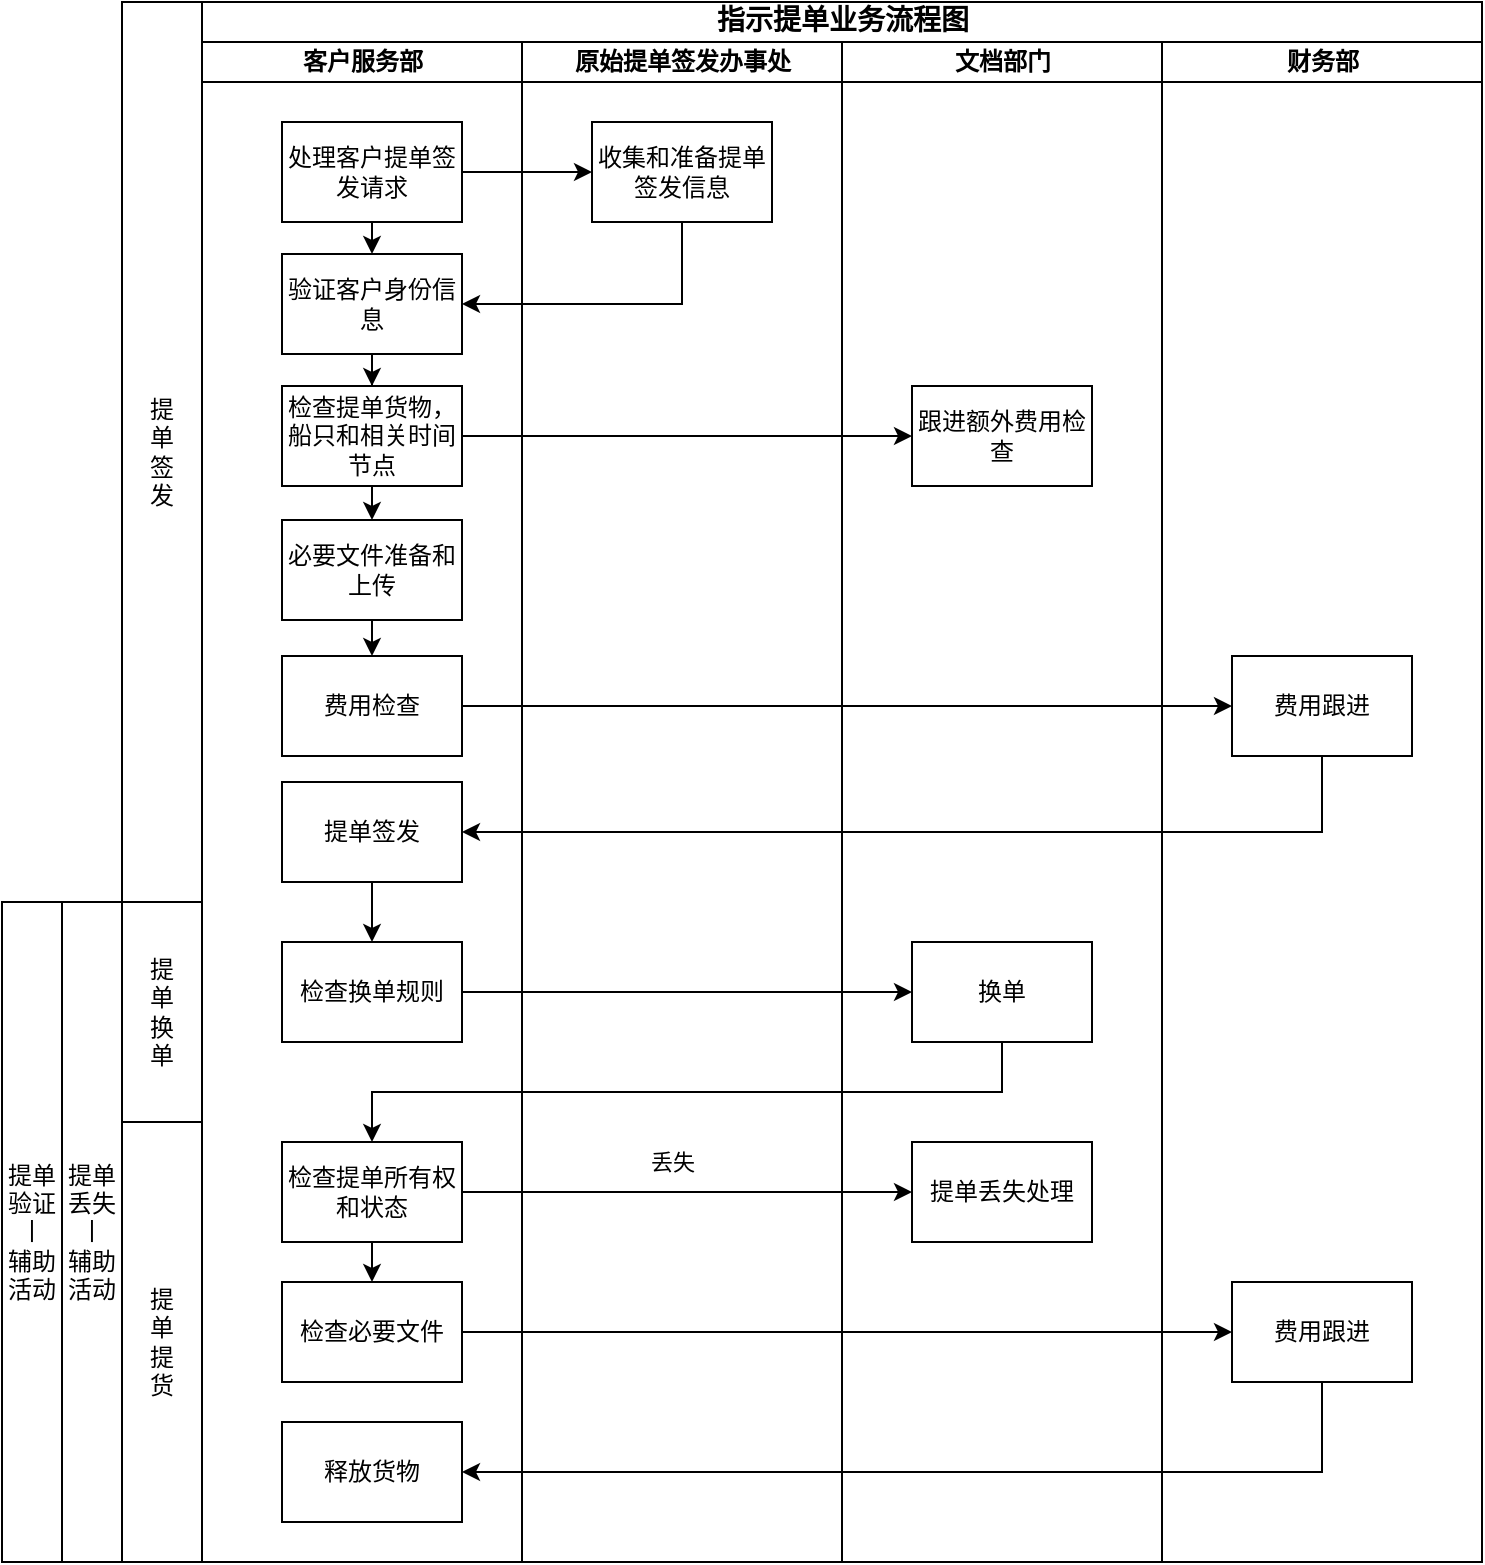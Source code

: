 <mxfile version="22.1.4" type="github">
  <diagram name="Page-1" id="74e2e168-ea6b-b213-b513-2b3c1d86103e">
    <mxGraphModel dx="1674" dy="758" grid="1" gridSize="10" guides="1" tooltips="1" connect="1" arrows="1" fold="1" page="1" pageScale="1" pageWidth="1100" pageHeight="850" background="none" math="0" shadow="0">
      <root>
        <mxCell id="0" />
        <mxCell id="1" parent="0" />
        <mxCell id="77e6c97f196da883-1" value="&lt;font style=&quot;font-size: 14px;&quot;&gt;指示提单业务流程图&lt;/font&gt;" style="swimlane;html=1;childLayout=stackLayout;startSize=20;rounded=0;shadow=0;labelBackgroundColor=none;strokeWidth=1;fontFamily=Verdana;fontSize=8;align=center;" parent="1" vertex="1">
          <mxGeometry x="140" y="40" width="640" height="780" as="geometry" />
        </mxCell>
        <mxCell id="77e6c97f196da883-2" value="客户服务部" style="swimlane;html=1;startSize=20;" parent="77e6c97f196da883-1" vertex="1">
          <mxGeometry y="20" width="160" height="760" as="geometry" />
        </mxCell>
        <mxCell id="OBNNiQf-UC6Pk9q9LJvw-6" style="edgeStyle=orthogonalEdgeStyle;rounded=0;orthogonalLoop=1;jettySize=auto;html=1;exitX=0.5;exitY=1;exitDx=0;exitDy=0;entryX=0.5;entryY=0;entryDx=0;entryDy=0;" parent="77e6c97f196da883-2" source="OBNNiQf-UC6Pk9q9LJvw-1" target="OBNNiQf-UC6Pk9q9LJvw-5" edge="1">
          <mxGeometry relative="1" as="geometry" />
        </mxCell>
        <mxCell id="OBNNiQf-UC6Pk9q9LJvw-1" value="处理客户提单签发请求" style="rounded=0;whiteSpace=wrap;html=1;" parent="77e6c97f196da883-2" vertex="1">
          <mxGeometry x="40" y="40" width="90" height="50" as="geometry" />
        </mxCell>
        <mxCell id="OBNNiQf-UC6Pk9q9LJvw-9" style="edgeStyle=orthogonalEdgeStyle;rounded=0;orthogonalLoop=1;jettySize=auto;html=1;exitX=0.5;exitY=1;exitDx=0;exitDy=0;" parent="77e6c97f196da883-2" source="OBNNiQf-UC6Pk9q9LJvw-5" target="OBNNiQf-UC6Pk9q9LJvw-8" edge="1">
          <mxGeometry relative="1" as="geometry" />
        </mxCell>
        <mxCell id="OBNNiQf-UC6Pk9q9LJvw-5" value="验证客户身份信息" style="rounded=0;whiteSpace=wrap;html=1;" parent="77e6c97f196da883-2" vertex="1">
          <mxGeometry x="40" y="106" width="90" height="50" as="geometry" />
        </mxCell>
        <mxCell id="OBNNiQf-UC6Pk9q9LJvw-13" style="edgeStyle=orthogonalEdgeStyle;rounded=0;orthogonalLoop=1;jettySize=auto;html=1;exitX=0.5;exitY=1;exitDx=0;exitDy=0;entryX=0.5;entryY=0;entryDx=0;entryDy=0;" parent="77e6c97f196da883-2" source="OBNNiQf-UC6Pk9q9LJvw-8" target="OBNNiQf-UC6Pk9q9LJvw-12" edge="1">
          <mxGeometry relative="1" as="geometry" />
        </mxCell>
        <mxCell id="OBNNiQf-UC6Pk9q9LJvw-8" value="检查提单货物，船只和相关时间节点" style="rounded=0;whiteSpace=wrap;html=1;" parent="77e6c97f196da883-2" vertex="1">
          <mxGeometry x="40" y="172" width="90" height="50" as="geometry" />
        </mxCell>
        <mxCell id="OBNNiQf-UC6Pk9q9LJvw-15" style="edgeStyle=orthogonalEdgeStyle;rounded=0;orthogonalLoop=1;jettySize=auto;html=1;exitX=0.5;exitY=1;exitDx=0;exitDy=0;entryX=0.5;entryY=0;entryDx=0;entryDy=0;" parent="77e6c97f196da883-2" source="OBNNiQf-UC6Pk9q9LJvw-12" target="OBNNiQf-UC6Pk9q9LJvw-14" edge="1">
          <mxGeometry relative="1" as="geometry" />
        </mxCell>
        <mxCell id="OBNNiQf-UC6Pk9q9LJvw-12" value="必要文件准备和上传" style="rounded=0;whiteSpace=wrap;html=1;" parent="77e6c97f196da883-2" vertex="1">
          <mxGeometry x="40" y="239" width="90" height="50" as="geometry" />
        </mxCell>
        <mxCell id="OBNNiQf-UC6Pk9q9LJvw-14" value="费用检查" style="rounded=0;whiteSpace=wrap;html=1;" parent="77e6c97f196da883-2" vertex="1">
          <mxGeometry x="40" y="307" width="90" height="50" as="geometry" />
        </mxCell>
        <mxCell id="6bvnDMSqNQKq__3f3zK5-22" style="edgeStyle=orthogonalEdgeStyle;rounded=0;orthogonalLoop=1;jettySize=auto;html=1;exitX=0.5;exitY=1;exitDx=0;exitDy=0;entryX=0.5;entryY=0;entryDx=0;entryDy=0;" parent="77e6c97f196da883-2" source="OBNNiQf-UC6Pk9q9LJvw-18" target="6bvnDMSqNQKq__3f3zK5-20" edge="1">
          <mxGeometry relative="1" as="geometry" />
        </mxCell>
        <mxCell id="OBNNiQf-UC6Pk9q9LJvw-18" value="提单签发" style="rounded=0;whiteSpace=wrap;html=1;" parent="77e6c97f196da883-2" vertex="1">
          <mxGeometry x="40" y="370" width="90" height="50" as="geometry" />
        </mxCell>
        <mxCell id="6bvnDMSqNQKq__3f3zK5-8" style="edgeStyle=orthogonalEdgeStyle;rounded=0;orthogonalLoop=1;jettySize=auto;html=1;exitX=0.5;exitY=1;exitDx=0;exitDy=0;entryX=0.5;entryY=0;entryDx=0;entryDy=0;" parent="77e6c97f196da883-2" source="OBNNiQf-UC6Pk9q9LJvw-20" target="6bvnDMSqNQKq__3f3zK5-6" edge="1">
          <mxGeometry relative="1" as="geometry" />
        </mxCell>
        <mxCell id="OBNNiQf-UC6Pk9q9LJvw-20" value="检查提单所有权和状态" style="rounded=0;whiteSpace=wrap;html=1;" parent="77e6c97f196da883-2" vertex="1">
          <mxGeometry x="40" y="550" width="90" height="50" as="geometry" />
        </mxCell>
        <mxCell id="6bvnDMSqNQKq__3f3zK5-6" value="检查必要文件" style="rounded=0;whiteSpace=wrap;html=1;" parent="77e6c97f196da883-2" vertex="1">
          <mxGeometry x="40" y="620" width="90" height="50" as="geometry" />
        </mxCell>
        <mxCell id="6bvnDMSqNQKq__3f3zK5-14" value="释放货物" style="rounded=0;whiteSpace=wrap;html=1;" parent="77e6c97f196da883-2" vertex="1">
          <mxGeometry x="40" y="690" width="90" height="50" as="geometry" />
        </mxCell>
        <mxCell id="6bvnDMSqNQKq__3f3zK5-20" value="检查换单规则" style="rounded=0;whiteSpace=wrap;html=1;" parent="77e6c97f196da883-2" vertex="1">
          <mxGeometry x="40" y="450" width="90" height="50" as="geometry" />
        </mxCell>
        <mxCell id="77e6c97f196da883-3" value="原始提单签发办事处" style="swimlane;html=1;startSize=20;" parent="77e6c97f196da883-1" vertex="1">
          <mxGeometry x="160" y="20" width="160" height="760" as="geometry" />
        </mxCell>
        <mxCell id="OBNNiQf-UC6Pk9q9LJvw-2" value="收集和准备提单签发信息" style="rounded=0;whiteSpace=wrap;html=1;" parent="77e6c97f196da883-3" vertex="1">
          <mxGeometry x="35" y="40" width="90" height="50" as="geometry" />
        </mxCell>
        <mxCell id="77e6c97f196da883-4" value="文档部门" style="swimlane;html=1;startSize=20;" parent="77e6c97f196da883-1" vertex="1">
          <mxGeometry x="320" y="20" width="160" height="760" as="geometry" />
        </mxCell>
        <mxCell id="OBNNiQf-UC6Pk9q9LJvw-10" value="跟进额外费用检查" style="rounded=0;whiteSpace=wrap;html=1;" parent="77e6c97f196da883-4" vertex="1">
          <mxGeometry x="35" y="172" width="90" height="50" as="geometry" />
        </mxCell>
        <mxCell id="6bvnDMSqNQKq__3f3zK5-9" value="提单丢失处理" style="rounded=0;whiteSpace=wrap;html=1;" parent="77e6c97f196da883-4" vertex="1">
          <mxGeometry x="35" y="550" width="90" height="50" as="geometry" />
        </mxCell>
        <mxCell id="6bvnDMSqNQKq__3f3zK5-23" value="换单" style="rounded=0;whiteSpace=wrap;html=1;" parent="77e6c97f196da883-4" vertex="1">
          <mxGeometry x="35" y="450" width="90" height="50" as="geometry" />
        </mxCell>
        <mxCell id="77e6c97f196da883-5" value="财务部" style="swimlane;html=1;startSize=20;" parent="77e6c97f196da883-1" vertex="1">
          <mxGeometry x="480" y="20" width="160" height="760" as="geometry" />
        </mxCell>
        <mxCell id="OBNNiQf-UC6Pk9q9LJvw-16" value="费用跟进" style="rounded=0;whiteSpace=wrap;html=1;" parent="77e6c97f196da883-5" vertex="1">
          <mxGeometry x="35" y="307" width="90" height="50" as="geometry" />
        </mxCell>
        <mxCell id="6bvnDMSqNQKq__3f3zK5-12" value="费用跟进" style="rounded=0;whiteSpace=wrap;html=1;" parent="77e6c97f196da883-5" vertex="1">
          <mxGeometry x="35" y="620" width="90" height="50" as="geometry" />
        </mxCell>
        <mxCell id="OBNNiQf-UC6Pk9q9LJvw-3" style="edgeStyle=orthogonalEdgeStyle;rounded=0;orthogonalLoop=1;jettySize=auto;html=1;exitX=1;exitY=0.5;exitDx=0;exitDy=0;entryX=0;entryY=0.5;entryDx=0;entryDy=0;" parent="77e6c97f196da883-1" source="OBNNiQf-UC6Pk9q9LJvw-1" target="OBNNiQf-UC6Pk9q9LJvw-2" edge="1">
          <mxGeometry relative="1" as="geometry" />
        </mxCell>
        <mxCell id="OBNNiQf-UC6Pk9q9LJvw-7" style="edgeStyle=orthogonalEdgeStyle;rounded=0;orthogonalLoop=1;jettySize=auto;html=1;exitX=0.5;exitY=1;exitDx=0;exitDy=0;entryX=1;entryY=0.5;entryDx=0;entryDy=0;" parent="77e6c97f196da883-1" source="OBNNiQf-UC6Pk9q9LJvw-2" target="OBNNiQf-UC6Pk9q9LJvw-5" edge="1">
          <mxGeometry relative="1" as="geometry" />
        </mxCell>
        <mxCell id="OBNNiQf-UC6Pk9q9LJvw-11" style="edgeStyle=orthogonalEdgeStyle;rounded=0;orthogonalLoop=1;jettySize=auto;html=1;exitX=1;exitY=0.5;exitDx=0;exitDy=0;entryX=0;entryY=0.5;entryDx=0;entryDy=0;" parent="77e6c97f196da883-1" source="OBNNiQf-UC6Pk9q9LJvw-8" target="OBNNiQf-UC6Pk9q9LJvw-10" edge="1">
          <mxGeometry relative="1" as="geometry" />
        </mxCell>
        <mxCell id="OBNNiQf-UC6Pk9q9LJvw-17" style="edgeStyle=orthogonalEdgeStyle;rounded=0;orthogonalLoop=1;jettySize=auto;html=1;exitX=1;exitY=0.5;exitDx=0;exitDy=0;entryX=0;entryY=0.5;entryDx=0;entryDy=0;" parent="77e6c97f196da883-1" source="OBNNiQf-UC6Pk9q9LJvw-14" target="OBNNiQf-UC6Pk9q9LJvw-16" edge="1">
          <mxGeometry relative="1" as="geometry" />
        </mxCell>
        <mxCell id="OBNNiQf-UC6Pk9q9LJvw-19" style="edgeStyle=orthogonalEdgeStyle;rounded=0;orthogonalLoop=1;jettySize=auto;html=1;exitX=0.5;exitY=1;exitDx=0;exitDy=0;entryX=1;entryY=0.5;entryDx=0;entryDy=0;" parent="77e6c97f196da883-1" source="OBNNiQf-UC6Pk9q9LJvw-16" target="OBNNiQf-UC6Pk9q9LJvw-18" edge="1">
          <mxGeometry relative="1" as="geometry" />
        </mxCell>
        <mxCell id="6bvnDMSqNQKq__3f3zK5-10" style="edgeStyle=orthogonalEdgeStyle;rounded=0;orthogonalLoop=1;jettySize=auto;html=1;exitX=1;exitY=0.5;exitDx=0;exitDy=0;entryX=0;entryY=0.5;entryDx=0;entryDy=0;" parent="77e6c97f196da883-1" source="OBNNiQf-UC6Pk9q9LJvw-20" target="6bvnDMSqNQKq__3f3zK5-9" edge="1">
          <mxGeometry relative="1" as="geometry" />
        </mxCell>
        <mxCell id="6bvnDMSqNQKq__3f3zK5-11" value="丢失" style="edgeLabel;html=1;align=center;verticalAlign=middle;resizable=0;points=[];" parent="6bvnDMSqNQKq__3f3zK5-10" vertex="1" connectable="0">
          <mxGeometry x="-0.073" relative="1" as="geometry">
            <mxPoint y="-15" as="offset" />
          </mxGeometry>
        </mxCell>
        <mxCell id="6bvnDMSqNQKq__3f3zK5-13" style="edgeStyle=orthogonalEdgeStyle;rounded=0;orthogonalLoop=1;jettySize=auto;html=1;exitX=1;exitY=0.5;exitDx=0;exitDy=0;entryX=0;entryY=0.5;entryDx=0;entryDy=0;" parent="77e6c97f196da883-1" source="6bvnDMSqNQKq__3f3zK5-6" target="6bvnDMSqNQKq__3f3zK5-12" edge="1">
          <mxGeometry relative="1" as="geometry" />
        </mxCell>
        <mxCell id="6bvnDMSqNQKq__3f3zK5-15" style="edgeStyle=orthogonalEdgeStyle;rounded=0;orthogonalLoop=1;jettySize=auto;html=1;exitX=0.5;exitY=1;exitDx=0;exitDy=0;entryX=1;entryY=0.5;entryDx=0;entryDy=0;" parent="77e6c97f196da883-1" source="6bvnDMSqNQKq__3f3zK5-12" target="6bvnDMSqNQKq__3f3zK5-14" edge="1">
          <mxGeometry relative="1" as="geometry" />
        </mxCell>
        <mxCell id="6bvnDMSqNQKq__3f3zK5-26" style="edgeStyle=orthogonalEdgeStyle;rounded=0;orthogonalLoop=1;jettySize=auto;html=1;exitX=1;exitY=0.5;exitDx=0;exitDy=0;entryX=0;entryY=0.5;entryDx=0;entryDy=0;" parent="77e6c97f196da883-1" source="6bvnDMSqNQKq__3f3zK5-20" target="6bvnDMSqNQKq__3f3zK5-23" edge="1">
          <mxGeometry relative="1" as="geometry" />
        </mxCell>
        <mxCell id="6bvnDMSqNQKq__3f3zK5-27" style="edgeStyle=orthogonalEdgeStyle;rounded=0;orthogonalLoop=1;jettySize=auto;html=1;exitX=0.5;exitY=1;exitDx=0;exitDy=0;entryX=0.5;entryY=0;entryDx=0;entryDy=0;" parent="77e6c97f196da883-1" source="6bvnDMSqNQKq__3f3zK5-23" target="OBNNiQf-UC6Pk9q9LJvw-20" edge="1">
          <mxGeometry relative="1" as="geometry" />
        </mxCell>
        <mxCell id="6bvnDMSqNQKq__3f3zK5-2" value="提&lt;br&gt;单&lt;br&gt;签&lt;br&gt;发" style="rounded=0;whiteSpace=wrap;html=1;" parent="1" vertex="1">
          <mxGeometry x="100" y="40" width="40" height="450" as="geometry" />
        </mxCell>
        <mxCell id="6bvnDMSqNQKq__3f3zK5-3" value="提&lt;br&gt;单&lt;br&gt;换&lt;br&gt;单" style="rounded=0;whiteSpace=wrap;html=1;" parent="1" vertex="1">
          <mxGeometry x="100" y="490" width="40" height="110" as="geometry" />
        </mxCell>
        <mxCell id="6bvnDMSqNQKq__3f3zK5-4" value="提&lt;br&gt;单&lt;br&gt;提&lt;br&gt;货" style="rounded=0;whiteSpace=wrap;html=1;" parent="1" vertex="1">
          <mxGeometry x="100" y="600" width="40" height="220" as="geometry" />
        </mxCell>
        <mxCell id="6bvnDMSqNQKq__3f3zK5-7" value="提单丢失&lt;br&gt;丨&lt;br&gt;辅助活动" style="rounded=0;whiteSpace=wrap;html=1;" parent="1" vertex="1">
          <mxGeometry x="70" y="490" width="30" height="330" as="geometry" />
        </mxCell>
        <mxCell id="6bvnDMSqNQKq__3f3zK5-16" value="提单验证&lt;br&gt;丨&lt;br&gt;辅助活动" style="rounded=0;whiteSpace=wrap;html=1;" parent="1" vertex="1">
          <mxGeometry x="40" y="490" width="30" height="330" as="geometry" />
        </mxCell>
      </root>
    </mxGraphModel>
  </diagram>
</mxfile>

